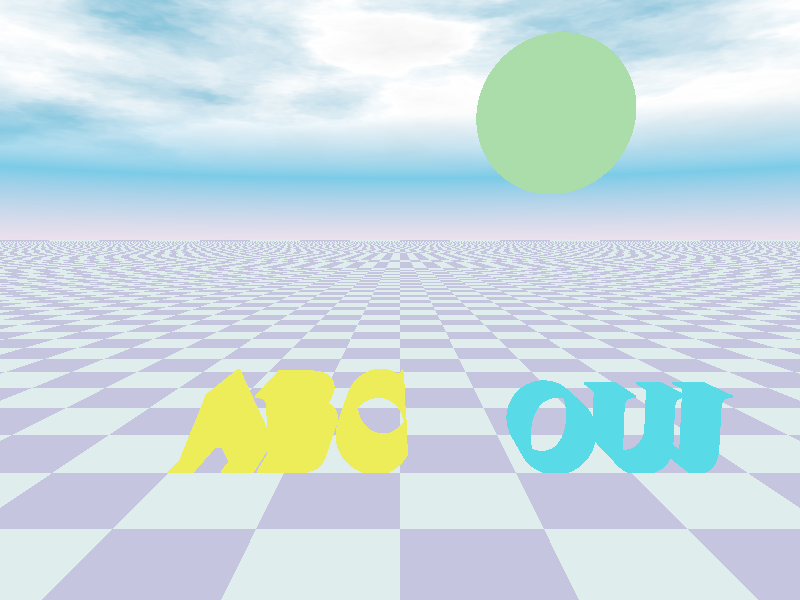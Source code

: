 // 5_example.pov 

#include "colors.inc"  
#include "skies.inc"
#include "shapes.inc"
#include "textures.inc"
#include "woods.inc"
#include "stones.inc"
#include "glass.inc"
#include "metals.inc"


camera {
  location  <0.0, 1.0, -5.0>
  look_at   <0.0, 0.5,  0.0> 
  right x*image_width/image_height
}
           
           
light_source {
  <250, 250, -350>
  color rgb <1.0, 1.0, 1.0>
}  
           
           
light_source { 
  <0.0, 15.0, 0.0> 
  color rgb <0.0, 1.0, 0.0>
  spotlight
  point_at<-1.0, 0.0, 0.0>
  radius 3
  falloff 5
} 

light_source { 
  <0.0, 15.0, 0.0> 
  color rgb <1.0, 0.0, 0.0>
  spotlight
  point_at<2.0, 0.0, 0.0>
  radius 3
  falloff 5
}             
           
 
sky_sphere{
 S_Cloud2
}     
  
plane { <0, 1, 0>, -1
    pigment {
      checker color LightBlue, color LightSteelBlue
    }
}          
            

sphere {
  <5.0, 5.0, 15>  2.5   
  texture { NBwinebottle }
}

text{  
  ttf "timrom.ttf", 
  // ttf "arial.ttf",         
  "ABC",       
  1,        
  0         
   texture {Gold_Texture} 
   translate < -2.0, -1.0, 0.0>
} 

text{
  ttf "timrom.ttf", 
  // ttf "arial.ttf",         
  "OUJ",       
  0.5,        
  0        
  texture { Dark_Green_Glass } 
  translate < 1.0, -1.0, 0.0>
}